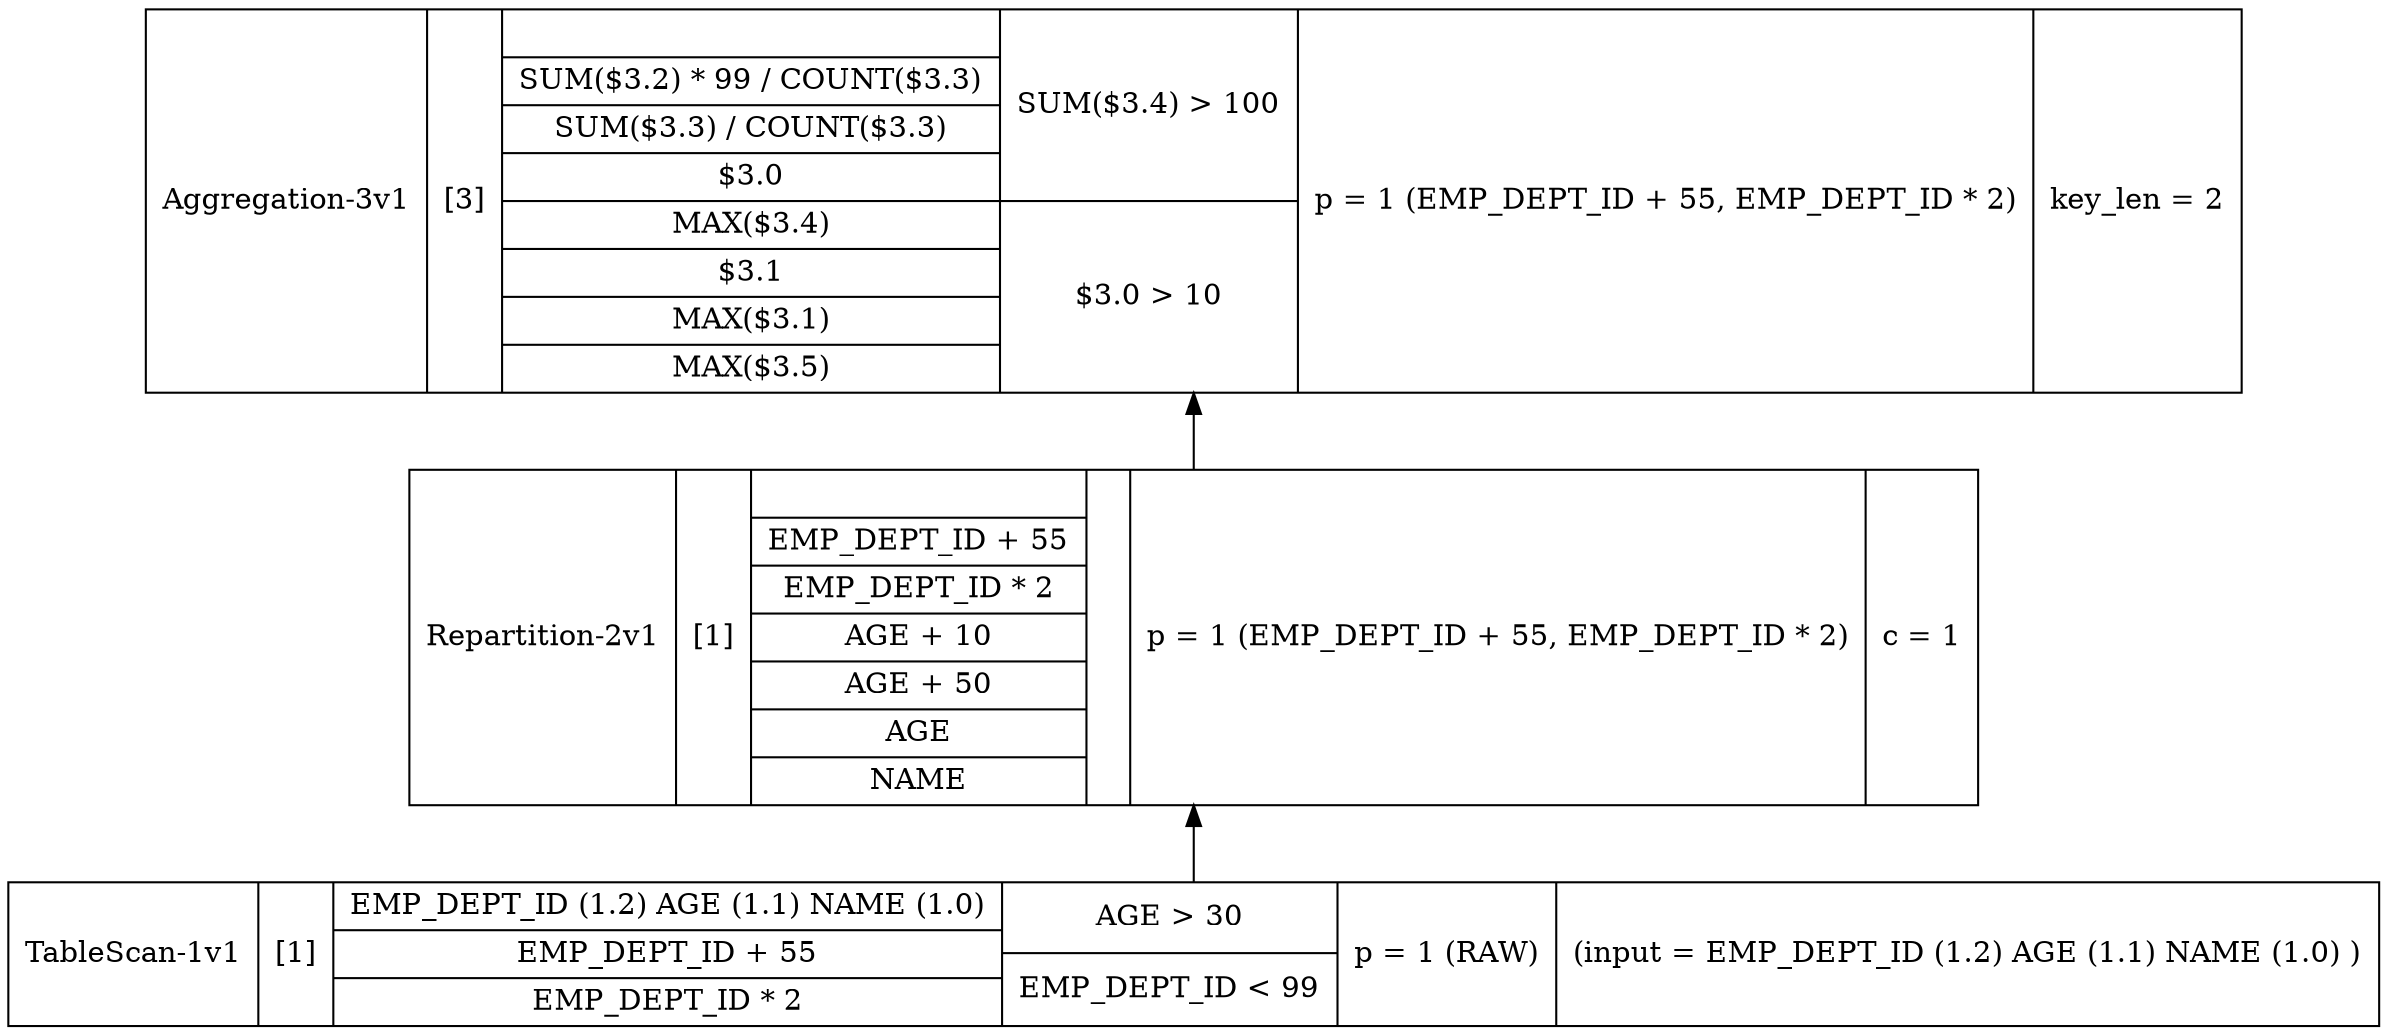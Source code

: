 digraph example1 {
    node [shape=record];
    rankdir=BT;
    nodesep=0.5;
    ordering="in";
    lopkeyLOPKey2v1 -> lopkeyLOPKey3v1;
    lopkeyLOPKey1v1 -> lopkeyLOPKey2v1;
    lopkeyLOPKey1v1[label="TableScan-1v1|[1]|{EMP_DEPT_ID (1.2) AGE (1.1) NAME (1.0) |EMP_DEPT_ID + 55|EMP_DEPT_ID * 2}|{AGE \> 30|EMP_DEPT_ID \< 99}|p = 1 (RAW)|(input = EMP_DEPT_ID (1.2) AGE (1.1) NAME (1.0) )"];
    lopkeyLOPKey2v1[label="Repartition-2v1|[1]|{|EMP_DEPT_ID + 55|EMP_DEPT_ID * 2|AGE + 10|AGE + 50|AGE|NAME}|{}|p = 1 (EMP_DEPT_ID + 55, EMP_DEPT_ID * 2)|c = 1"];
    lopkeyLOPKey3v1[label="Aggregation-3v1|[3]|{|SUM($3.2) * 99 / COUNT($3.3)|SUM($3.3) / COUNT($3.3)|$3.0|MAX($3.4)|$3.1|MAX($3.1)|MAX($3.5)}|{SUM($3.4) \> 100|$3.0 \> 10}|p = 1 (EMP_DEPT_ID + 55, EMP_DEPT_ID * 2)|key_len = 2"];
}
